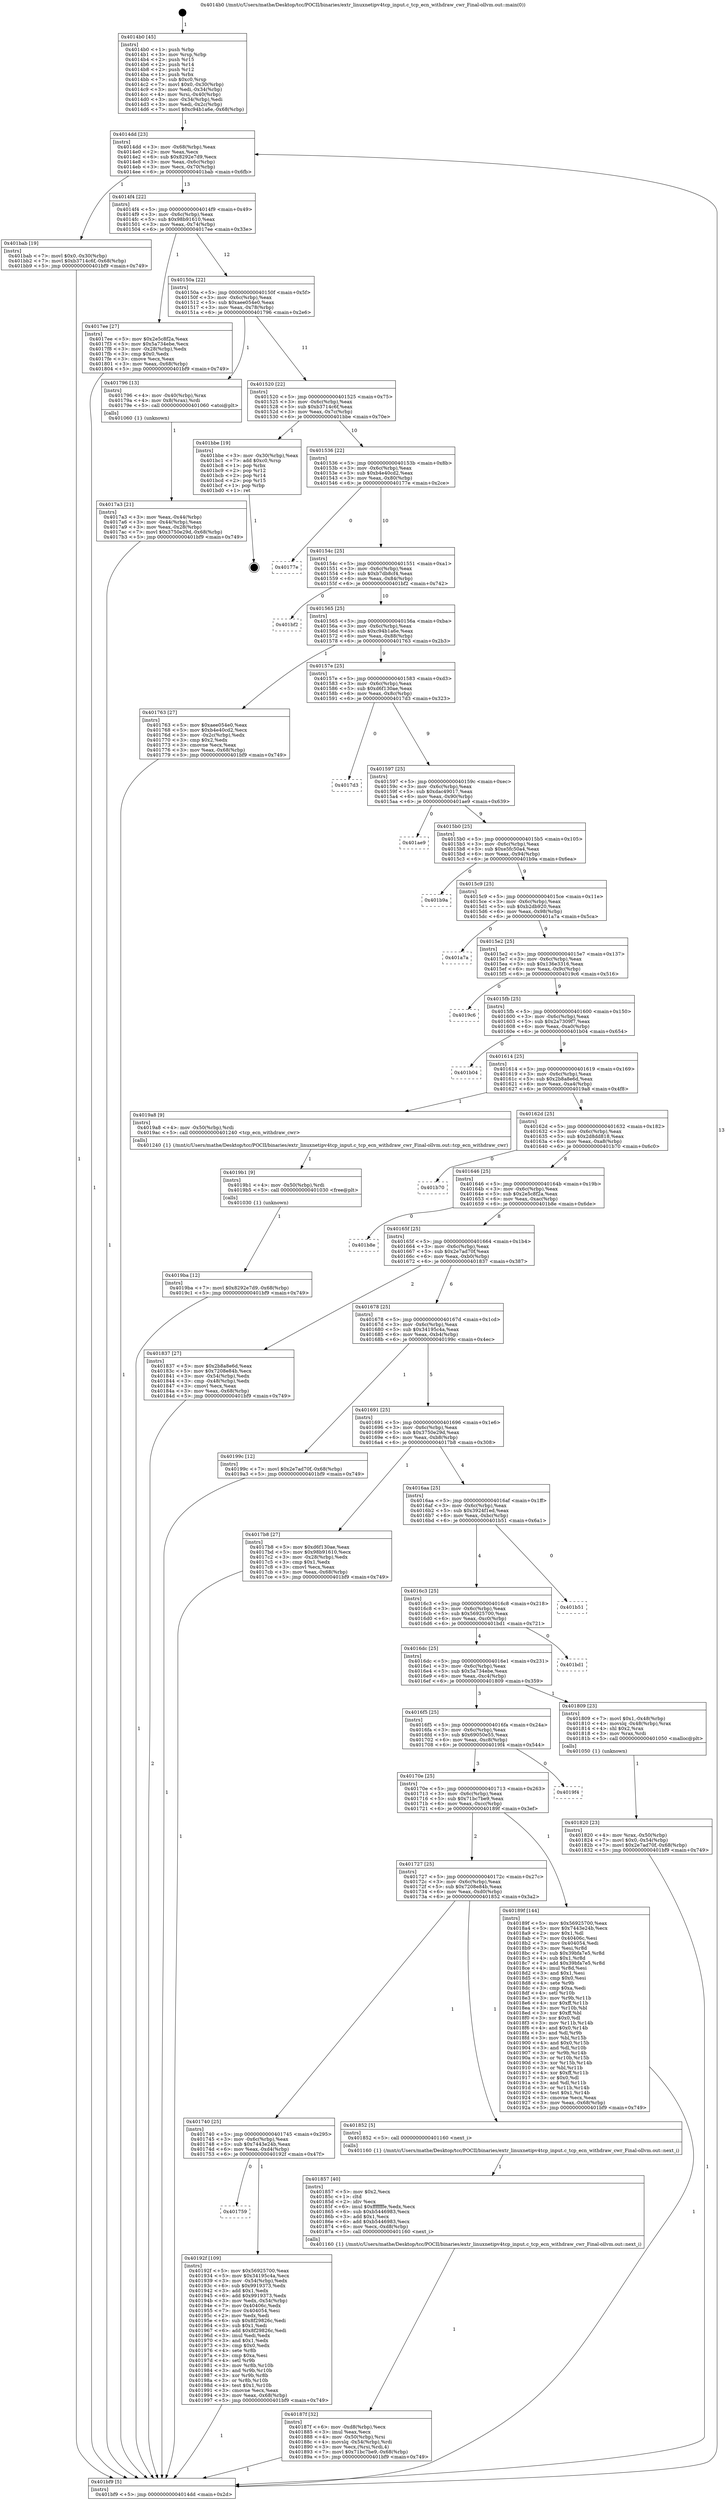 digraph "0x4014b0" {
  label = "0x4014b0 (/mnt/c/Users/mathe/Desktop/tcc/POCII/binaries/extr_linuxnetipv4tcp_input.c_tcp_ecn_withdraw_cwr_Final-ollvm.out::main(0))"
  labelloc = "t"
  node[shape=record]

  Entry [label="",width=0.3,height=0.3,shape=circle,fillcolor=black,style=filled]
  "0x4014dd" [label="{
     0x4014dd [23]\l
     | [instrs]\l
     &nbsp;&nbsp;0x4014dd \<+3\>: mov -0x68(%rbp),%eax\l
     &nbsp;&nbsp;0x4014e0 \<+2\>: mov %eax,%ecx\l
     &nbsp;&nbsp;0x4014e2 \<+6\>: sub $0x8292e7d9,%ecx\l
     &nbsp;&nbsp;0x4014e8 \<+3\>: mov %eax,-0x6c(%rbp)\l
     &nbsp;&nbsp;0x4014eb \<+3\>: mov %ecx,-0x70(%rbp)\l
     &nbsp;&nbsp;0x4014ee \<+6\>: je 0000000000401bab \<main+0x6fb\>\l
  }"]
  "0x401bab" [label="{
     0x401bab [19]\l
     | [instrs]\l
     &nbsp;&nbsp;0x401bab \<+7\>: movl $0x0,-0x30(%rbp)\l
     &nbsp;&nbsp;0x401bb2 \<+7\>: movl $0xb3714c6f,-0x68(%rbp)\l
     &nbsp;&nbsp;0x401bb9 \<+5\>: jmp 0000000000401bf9 \<main+0x749\>\l
  }"]
  "0x4014f4" [label="{
     0x4014f4 [22]\l
     | [instrs]\l
     &nbsp;&nbsp;0x4014f4 \<+5\>: jmp 00000000004014f9 \<main+0x49\>\l
     &nbsp;&nbsp;0x4014f9 \<+3\>: mov -0x6c(%rbp),%eax\l
     &nbsp;&nbsp;0x4014fc \<+5\>: sub $0x98b91610,%eax\l
     &nbsp;&nbsp;0x401501 \<+3\>: mov %eax,-0x74(%rbp)\l
     &nbsp;&nbsp;0x401504 \<+6\>: je 00000000004017ee \<main+0x33e\>\l
  }"]
  Exit [label="",width=0.3,height=0.3,shape=circle,fillcolor=black,style=filled,peripheries=2]
  "0x4017ee" [label="{
     0x4017ee [27]\l
     | [instrs]\l
     &nbsp;&nbsp;0x4017ee \<+5\>: mov $0x2e5c8f2a,%eax\l
     &nbsp;&nbsp;0x4017f3 \<+5\>: mov $0x5a734ebe,%ecx\l
     &nbsp;&nbsp;0x4017f8 \<+3\>: mov -0x28(%rbp),%edx\l
     &nbsp;&nbsp;0x4017fb \<+3\>: cmp $0x0,%edx\l
     &nbsp;&nbsp;0x4017fe \<+3\>: cmove %ecx,%eax\l
     &nbsp;&nbsp;0x401801 \<+3\>: mov %eax,-0x68(%rbp)\l
     &nbsp;&nbsp;0x401804 \<+5\>: jmp 0000000000401bf9 \<main+0x749\>\l
  }"]
  "0x40150a" [label="{
     0x40150a [22]\l
     | [instrs]\l
     &nbsp;&nbsp;0x40150a \<+5\>: jmp 000000000040150f \<main+0x5f\>\l
     &nbsp;&nbsp;0x40150f \<+3\>: mov -0x6c(%rbp),%eax\l
     &nbsp;&nbsp;0x401512 \<+5\>: sub $0xaee054e0,%eax\l
     &nbsp;&nbsp;0x401517 \<+3\>: mov %eax,-0x78(%rbp)\l
     &nbsp;&nbsp;0x40151a \<+6\>: je 0000000000401796 \<main+0x2e6\>\l
  }"]
  "0x4019ba" [label="{
     0x4019ba [12]\l
     | [instrs]\l
     &nbsp;&nbsp;0x4019ba \<+7\>: movl $0x8292e7d9,-0x68(%rbp)\l
     &nbsp;&nbsp;0x4019c1 \<+5\>: jmp 0000000000401bf9 \<main+0x749\>\l
  }"]
  "0x401796" [label="{
     0x401796 [13]\l
     | [instrs]\l
     &nbsp;&nbsp;0x401796 \<+4\>: mov -0x40(%rbp),%rax\l
     &nbsp;&nbsp;0x40179a \<+4\>: mov 0x8(%rax),%rdi\l
     &nbsp;&nbsp;0x40179e \<+5\>: call 0000000000401060 \<atoi@plt\>\l
     | [calls]\l
     &nbsp;&nbsp;0x401060 \{1\} (unknown)\l
  }"]
  "0x401520" [label="{
     0x401520 [22]\l
     | [instrs]\l
     &nbsp;&nbsp;0x401520 \<+5\>: jmp 0000000000401525 \<main+0x75\>\l
     &nbsp;&nbsp;0x401525 \<+3\>: mov -0x6c(%rbp),%eax\l
     &nbsp;&nbsp;0x401528 \<+5\>: sub $0xb3714c6f,%eax\l
     &nbsp;&nbsp;0x40152d \<+3\>: mov %eax,-0x7c(%rbp)\l
     &nbsp;&nbsp;0x401530 \<+6\>: je 0000000000401bbe \<main+0x70e\>\l
  }"]
  "0x4019b1" [label="{
     0x4019b1 [9]\l
     | [instrs]\l
     &nbsp;&nbsp;0x4019b1 \<+4\>: mov -0x50(%rbp),%rdi\l
     &nbsp;&nbsp;0x4019b5 \<+5\>: call 0000000000401030 \<free@plt\>\l
     | [calls]\l
     &nbsp;&nbsp;0x401030 \{1\} (unknown)\l
  }"]
  "0x401bbe" [label="{
     0x401bbe [19]\l
     | [instrs]\l
     &nbsp;&nbsp;0x401bbe \<+3\>: mov -0x30(%rbp),%eax\l
     &nbsp;&nbsp;0x401bc1 \<+7\>: add $0xc0,%rsp\l
     &nbsp;&nbsp;0x401bc8 \<+1\>: pop %rbx\l
     &nbsp;&nbsp;0x401bc9 \<+2\>: pop %r12\l
     &nbsp;&nbsp;0x401bcb \<+2\>: pop %r14\l
     &nbsp;&nbsp;0x401bcd \<+2\>: pop %r15\l
     &nbsp;&nbsp;0x401bcf \<+1\>: pop %rbp\l
     &nbsp;&nbsp;0x401bd0 \<+1\>: ret\l
  }"]
  "0x401536" [label="{
     0x401536 [22]\l
     | [instrs]\l
     &nbsp;&nbsp;0x401536 \<+5\>: jmp 000000000040153b \<main+0x8b\>\l
     &nbsp;&nbsp;0x40153b \<+3\>: mov -0x6c(%rbp),%eax\l
     &nbsp;&nbsp;0x40153e \<+5\>: sub $0xb4e40cd2,%eax\l
     &nbsp;&nbsp;0x401543 \<+3\>: mov %eax,-0x80(%rbp)\l
     &nbsp;&nbsp;0x401546 \<+6\>: je 000000000040177e \<main+0x2ce\>\l
  }"]
  "0x401759" [label="{
     0x401759\l
  }", style=dashed]
  "0x40177e" [label="{
     0x40177e\l
  }", style=dashed]
  "0x40154c" [label="{
     0x40154c [25]\l
     | [instrs]\l
     &nbsp;&nbsp;0x40154c \<+5\>: jmp 0000000000401551 \<main+0xa1\>\l
     &nbsp;&nbsp;0x401551 \<+3\>: mov -0x6c(%rbp),%eax\l
     &nbsp;&nbsp;0x401554 \<+5\>: sub $0xb7db8cf4,%eax\l
     &nbsp;&nbsp;0x401559 \<+6\>: mov %eax,-0x84(%rbp)\l
     &nbsp;&nbsp;0x40155f \<+6\>: je 0000000000401bf2 \<main+0x742\>\l
  }"]
  "0x40192f" [label="{
     0x40192f [109]\l
     | [instrs]\l
     &nbsp;&nbsp;0x40192f \<+5\>: mov $0x56925700,%eax\l
     &nbsp;&nbsp;0x401934 \<+5\>: mov $0x34195c4a,%ecx\l
     &nbsp;&nbsp;0x401939 \<+3\>: mov -0x54(%rbp),%edx\l
     &nbsp;&nbsp;0x40193c \<+6\>: sub $0x9919373,%edx\l
     &nbsp;&nbsp;0x401942 \<+3\>: add $0x1,%edx\l
     &nbsp;&nbsp;0x401945 \<+6\>: add $0x9919373,%edx\l
     &nbsp;&nbsp;0x40194b \<+3\>: mov %edx,-0x54(%rbp)\l
     &nbsp;&nbsp;0x40194e \<+7\>: mov 0x40406c,%edx\l
     &nbsp;&nbsp;0x401955 \<+7\>: mov 0x404054,%esi\l
     &nbsp;&nbsp;0x40195c \<+2\>: mov %edx,%edi\l
     &nbsp;&nbsp;0x40195e \<+6\>: sub $0x8f29826c,%edi\l
     &nbsp;&nbsp;0x401964 \<+3\>: sub $0x1,%edi\l
     &nbsp;&nbsp;0x401967 \<+6\>: add $0x8f29826c,%edi\l
     &nbsp;&nbsp;0x40196d \<+3\>: imul %edi,%edx\l
     &nbsp;&nbsp;0x401970 \<+3\>: and $0x1,%edx\l
     &nbsp;&nbsp;0x401973 \<+3\>: cmp $0x0,%edx\l
     &nbsp;&nbsp;0x401976 \<+4\>: sete %r8b\l
     &nbsp;&nbsp;0x40197a \<+3\>: cmp $0xa,%esi\l
     &nbsp;&nbsp;0x40197d \<+4\>: setl %r9b\l
     &nbsp;&nbsp;0x401981 \<+3\>: mov %r8b,%r10b\l
     &nbsp;&nbsp;0x401984 \<+3\>: and %r9b,%r10b\l
     &nbsp;&nbsp;0x401987 \<+3\>: xor %r9b,%r8b\l
     &nbsp;&nbsp;0x40198a \<+3\>: or %r8b,%r10b\l
     &nbsp;&nbsp;0x40198d \<+4\>: test $0x1,%r10b\l
     &nbsp;&nbsp;0x401991 \<+3\>: cmovne %ecx,%eax\l
     &nbsp;&nbsp;0x401994 \<+3\>: mov %eax,-0x68(%rbp)\l
     &nbsp;&nbsp;0x401997 \<+5\>: jmp 0000000000401bf9 \<main+0x749\>\l
  }"]
  "0x401bf2" [label="{
     0x401bf2\l
  }", style=dashed]
  "0x401565" [label="{
     0x401565 [25]\l
     | [instrs]\l
     &nbsp;&nbsp;0x401565 \<+5\>: jmp 000000000040156a \<main+0xba\>\l
     &nbsp;&nbsp;0x40156a \<+3\>: mov -0x6c(%rbp),%eax\l
     &nbsp;&nbsp;0x40156d \<+5\>: sub $0xc94b1a6e,%eax\l
     &nbsp;&nbsp;0x401572 \<+6\>: mov %eax,-0x88(%rbp)\l
     &nbsp;&nbsp;0x401578 \<+6\>: je 0000000000401763 \<main+0x2b3\>\l
  }"]
  "0x40187f" [label="{
     0x40187f [32]\l
     | [instrs]\l
     &nbsp;&nbsp;0x40187f \<+6\>: mov -0xd8(%rbp),%ecx\l
     &nbsp;&nbsp;0x401885 \<+3\>: imul %eax,%ecx\l
     &nbsp;&nbsp;0x401888 \<+4\>: mov -0x50(%rbp),%rsi\l
     &nbsp;&nbsp;0x40188c \<+4\>: movslq -0x54(%rbp),%rdi\l
     &nbsp;&nbsp;0x401890 \<+3\>: mov %ecx,(%rsi,%rdi,4)\l
     &nbsp;&nbsp;0x401893 \<+7\>: movl $0x71bc7be9,-0x68(%rbp)\l
     &nbsp;&nbsp;0x40189a \<+5\>: jmp 0000000000401bf9 \<main+0x749\>\l
  }"]
  "0x401763" [label="{
     0x401763 [27]\l
     | [instrs]\l
     &nbsp;&nbsp;0x401763 \<+5\>: mov $0xaee054e0,%eax\l
     &nbsp;&nbsp;0x401768 \<+5\>: mov $0xb4e40cd2,%ecx\l
     &nbsp;&nbsp;0x40176d \<+3\>: mov -0x2c(%rbp),%edx\l
     &nbsp;&nbsp;0x401770 \<+3\>: cmp $0x2,%edx\l
     &nbsp;&nbsp;0x401773 \<+3\>: cmovne %ecx,%eax\l
     &nbsp;&nbsp;0x401776 \<+3\>: mov %eax,-0x68(%rbp)\l
     &nbsp;&nbsp;0x401779 \<+5\>: jmp 0000000000401bf9 \<main+0x749\>\l
  }"]
  "0x40157e" [label="{
     0x40157e [25]\l
     | [instrs]\l
     &nbsp;&nbsp;0x40157e \<+5\>: jmp 0000000000401583 \<main+0xd3\>\l
     &nbsp;&nbsp;0x401583 \<+3\>: mov -0x6c(%rbp),%eax\l
     &nbsp;&nbsp;0x401586 \<+5\>: sub $0xd6f130ae,%eax\l
     &nbsp;&nbsp;0x40158b \<+6\>: mov %eax,-0x8c(%rbp)\l
     &nbsp;&nbsp;0x401591 \<+6\>: je 00000000004017d3 \<main+0x323\>\l
  }"]
  "0x401bf9" [label="{
     0x401bf9 [5]\l
     | [instrs]\l
     &nbsp;&nbsp;0x401bf9 \<+5\>: jmp 00000000004014dd \<main+0x2d\>\l
  }"]
  "0x4014b0" [label="{
     0x4014b0 [45]\l
     | [instrs]\l
     &nbsp;&nbsp;0x4014b0 \<+1\>: push %rbp\l
     &nbsp;&nbsp;0x4014b1 \<+3\>: mov %rsp,%rbp\l
     &nbsp;&nbsp;0x4014b4 \<+2\>: push %r15\l
     &nbsp;&nbsp;0x4014b6 \<+2\>: push %r14\l
     &nbsp;&nbsp;0x4014b8 \<+2\>: push %r12\l
     &nbsp;&nbsp;0x4014ba \<+1\>: push %rbx\l
     &nbsp;&nbsp;0x4014bb \<+7\>: sub $0xc0,%rsp\l
     &nbsp;&nbsp;0x4014c2 \<+7\>: movl $0x0,-0x30(%rbp)\l
     &nbsp;&nbsp;0x4014c9 \<+3\>: mov %edi,-0x34(%rbp)\l
     &nbsp;&nbsp;0x4014cc \<+4\>: mov %rsi,-0x40(%rbp)\l
     &nbsp;&nbsp;0x4014d0 \<+3\>: mov -0x34(%rbp),%edi\l
     &nbsp;&nbsp;0x4014d3 \<+3\>: mov %edi,-0x2c(%rbp)\l
     &nbsp;&nbsp;0x4014d6 \<+7\>: movl $0xc94b1a6e,-0x68(%rbp)\l
  }"]
  "0x4017a3" [label="{
     0x4017a3 [21]\l
     | [instrs]\l
     &nbsp;&nbsp;0x4017a3 \<+3\>: mov %eax,-0x44(%rbp)\l
     &nbsp;&nbsp;0x4017a6 \<+3\>: mov -0x44(%rbp),%eax\l
     &nbsp;&nbsp;0x4017a9 \<+3\>: mov %eax,-0x28(%rbp)\l
     &nbsp;&nbsp;0x4017ac \<+7\>: movl $0x3750e29d,-0x68(%rbp)\l
     &nbsp;&nbsp;0x4017b3 \<+5\>: jmp 0000000000401bf9 \<main+0x749\>\l
  }"]
  "0x401857" [label="{
     0x401857 [40]\l
     | [instrs]\l
     &nbsp;&nbsp;0x401857 \<+5\>: mov $0x2,%ecx\l
     &nbsp;&nbsp;0x40185c \<+1\>: cltd\l
     &nbsp;&nbsp;0x40185d \<+2\>: idiv %ecx\l
     &nbsp;&nbsp;0x40185f \<+6\>: imul $0xfffffffe,%edx,%ecx\l
     &nbsp;&nbsp;0x401865 \<+6\>: sub $0xb5446983,%ecx\l
     &nbsp;&nbsp;0x40186b \<+3\>: add $0x1,%ecx\l
     &nbsp;&nbsp;0x40186e \<+6\>: add $0xb5446983,%ecx\l
     &nbsp;&nbsp;0x401874 \<+6\>: mov %ecx,-0xd8(%rbp)\l
     &nbsp;&nbsp;0x40187a \<+5\>: call 0000000000401160 \<next_i\>\l
     | [calls]\l
     &nbsp;&nbsp;0x401160 \{1\} (/mnt/c/Users/mathe/Desktop/tcc/POCII/binaries/extr_linuxnetipv4tcp_input.c_tcp_ecn_withdraw_cwr_Final-ollvm.out::next_i)\l
  }"]
  "0x4017d3" [label="{
     0x4017d3\l
  }", style=dashed]
  "0x401597" [label="{
     0x401597 [25]\l
     | [instrs]\l
     &nbsp;&nbsp;0x401597 \<+5\>: jmp 000000000040159c \<main+0xec\>\l
     &nbsp;&nbsp;0x40159c \<+3\>: mov -0x6c(%rbp),%eax\l
     &nbsp;&nbsp;0x40159f \<+5\>: sub $0xdac49017,%eax\l
     &nbsp;&nbsp;0x4015a4 \<+6\>: mov %eax,-0x90(%rbp)\l
     &nbsp;&nbsp;0x4015aa \<+6\>: je 0000000000401ae9 \<main+0x639\>\l
  }"]
  "0x401740" [label="{
     0x401740 [25]\l
     | [instrs]\l
     &nbsp;&nbsp;0x401740 \<+5\>: jmp 0000000000401745 \<main+0x295\>\l
     &nbsp;&nbsp;0x401745 \<+3\>: mov -0x6c(%rbp),%eax\l
     &nbsp;&nbsp;0x401748 \<+5\>: sub $0x7443e24b,%eax\l
     &nbsp;&nbsp;0x40174d \<+6\>: mov %eax,-0xd4(%rbp)\l
     &nbsp;&nbsp;0x401753 \<+6\>: je 000000000040192f \<main+0x47f\>\l
  }"]
  "0x401ae9" [label="{
     0x401ae9\l
  }", style=dashed]
  "0x4015b0" [label="{
     0x4015b0 [25]\l
     | [instrs]\l
     &nbsp;&nbsp;0x4015b0 \<+5\>: jmp 00000000004015b5 \<main+0x105\>\l
     &nbsp;&nbsp;0x4015b5 \<+3\>: mov -0x6c(%rbp),%eax\l
     &nbsp;&nbsp;0x4015b8 \<+5\>: sub $0xe5fc50a4,%eax\l
     &nbsp;&nbsp;0x4015bd \<+6\>: mov %eax,-0x94(%rbp)\l
     &nbsp;&nbsp;0x4015c3 \<+6\>: je 0000000000401b9a \<main+0x6ea\>\l
  }"]
  "0x401852" [label="{
     0x401852 [5]\l
     | [instrs]\l
     &nbsp;&nbsp;0x401852 \<+5\>: call 0000000000401160 \<next_i\>\l
     | [calls]\l
     &nbsp;&nbsp;0x401160 \{1\} (/mnt/c/Users/mathe/Desktop/tcc/POCII/binaries/extr_linuxnetipv4tcp_input.c_tcp_ecn_withdraw_cwr_Final-ollvm.out::next_i)\l
  }"]
  "0x401b9a" [label="{
     0x401b9a\l
  }", style=dashed]
  "0x4015c9" [label="{
     0x4015c9 [25]\l
     | [instrs]\l
     &nbsp;&nbsp;0x4015c9 \<+5\>: jmp 00000000004015ce \<main+0x11e\>\l
     &nbsp;&nbsp;0x4015ce \<+3\>: mov -0x6c(%rbp),%eax\l
     &nbsp;&nbsp;0x4015d1 \<+5\>: sub $0xb2db920,%eax\l
     &nbsp;&nbsp;0x4015d6 \<+6\>: mov %eax,-0x98(%rbp)\l
     &nbsp;&nbsp;0x4015dc \<+6\>: je 0000000000401a7a \<main+0x5ca\>\l
  }"]
  "0x401727" [label="{
     0x401727 [25]\l
     | [instrs]\l
     &nbsp;&nbsp;0x401727 \<+5\>: jmp 000000000040172c \<main+0x27c\>\l
     &nbsp;&nbsp;0x40172c \<+3\>: mov -0x6c(%rbp),%eax\l
     &nbsp;&nbsp;0x40172f \<+5\>: sub $0x7208e84b,%eax\l
     &nbsp;&nbsp;0x401734 \<+6\>: mov %eax,-0xd0(%rbp)\l
     &nbsp;&nbsp;0x40173a \<+6\>: je 0000000000401852 \<main+0x3a2\>\l
  }"]
  "0x401a7a" [label="{
     0x401a7a\l
  }", style=dashed]
  "0x4015e2" [label="{
     0x4015e2 [25]\l
     | [instrs]\l
     &nbsp;&nbsp;0x4015e2 \<+5\>: jmp 00000000004015e7 \<main+0x137\>\l
     &nbsp;&nbsp;0x4015e7 \<+3\>: mov -0x6c(%rbp),%eax\l
     &nbsp;&nbsp;0x4015ea \<+5\>: sub $0x136e3316,%eax\l
     &nbsp;&nbsp;0x4015ef \<+6\>: mov %eax,-0x9c(%rbp)\l
     &nbsp;&nbsp;0x4015f5 \<+6\>: je 00000000004019c6 \<main+0x516\>\l
  }"]
  "0x40189f" [label="{
     0x40189f [144]\l
     | [instrs]\l
     &nbsp;&nbsp;0x40189f \<+5\>: mov $0x56925700,%eax\l
     &nbsp;&nbsp;0x4018a4 \<+5\>: mov $0x7443e24b,%ecx\l
     &nbsp;&nbsp;0x4018a9 \<+2\>: mov $0x1,%dl\l
     &nbsp;&nbsp;0x4018ab \<+7\>: mov 0x40406c,%esi\l
     &nbsp;&nbsp;0x4018b2 \<+7\>: mov 0x404054,%edi\l
     &nbsp;&nbsp;0x4018b9 \<+3\>: mov %esi,%r8d\l
     &nbsp;&nbsp;0x4018bc \<+7\>: sub $0x39bfa7e5,%r8d\l
     &nbsp;&nbsp;0x4018c3 \<+4\>: sub $0x1,%r8d\l
     &nbsp;&nbsp;0x4018c7 \<+7\>: add $0x39bfa7e5,%r8d\l
     &nbsp;&nbsp;0x4018ce \<+4\>: imul %r8d,%esi\l
     &nbsp;&nbsp;0x4018d2 \<+3\>: and $0x1,%esi\l
     &nbsp;&nbsp;0x4018d5 \<+3\>: cmp $0x0,%esi\l
     &nbsp;&nbsp;0x4018d8 \<+4\>: sete %r9b\l
     &nbsp;&nbsp;0x4018dc \<+3\>: cmp $0xa,%edi\l
     &nbsp;&nbsp;0x4018df \<+4\>: setl %r10b\l
     &nbsp;&nbsp;0x4018e3 \<+3\>: mov %r9b,%r11b\l
     &nbsp;&nbsp;0x4018e6 \<+4\>: xor $0xff,%r11b\l
     &nbsp;&nbsp;0x4018ea \<+3\>: mov %r10b,%bl\l
     &nbsp;&nbsp;0x4018ed \<+3\>: xor $0xff,%bl\l
     &nbsp;&nbsp;0x4018f0 \<+3\>: xor $0x0,%dl\l
     &nbsp;&nbsp;0x4018f3 \<+3\>: mov %r11b,%r14b\l
     &nbsp;&nbsp;0x4018f6 \<+4\>: and $0x0,%r14b\l
     &nbsp;&nbsp;0x4018fa \<+3\>: and %dl,%r9b\l
     &nbsp;&nbsp;0x4018fd \<+3\>: mov %bl,%r15b\l
     &nbsp;&nbsp;0x401900 \<+4\>: and $0x0,%r15b\l
     &nbsp;&nbsp;0x401904 \<+3\>: and %dl,%r10b\l
     &nbsp;&nbsp;0x401907 \<+3\>: or %r9b,%r14b\l
     &nbsp;&nbsp;0x40190a \<+3\>: or %r10b,%r15b\l
     &nbsp;&nbsp;0x40190d \<+3\>: xor %r15b,%r14b\l
     &nbsp;&nbsp;0x401910 \<+3\>: or %bl,%r11b\l
     &nbsp;&nbsp;0x401913 \<+4\>: xor $0xff,%r11b\l
     &nbsp;&nbsp;0x401917 \<+3\>: or $0x0,%dl\l
     &nbsp;&nbsp;0x40191a \<+3\>: and %dl,%r11b\l
     &nbsp;&nbsp;0x40191d \<+3\>: or %r11b,%r14b\l
     &nbsp;&nbsp;0x401920 \<+4\>: test $0x1,%r14b\l
     &nbsp;&nbsp;0x401924 \<+3\>: cmovne %ecx,%eax\l
     &nbsp;&nbsp;0x401927 \<+3\>: mov %eax,-0x68(%rbp)\l
     &nbsp;&nbsp;0x40192a \<+5\>: jmp 0000000000401bf9 \<main+0x749\>\l
  }"]
  "0x4019c6" [label="{
     0x4019c6\l
  }", style=dashed]
  "0x4015fb" [label="{
     0x4015fb [25]\l
     | [instrs]\l
     &nbsp;&nbsp;0x4015fb \<+5\>: jmp 0000000000401600 \<main+0x150\>\l
     &nbsp;&nbsp;0x401600 \<+3\>: mov -0x6c(%rbp),%eax\l
     &nbsp;&nbsp;0x401603 \<+5\>: sub $0x2a7309f7,%eax\l
     &nbsp;&nbsp;0x401608 \<+6\>: mov %eax,-0xa0(%rbp)\l
     &nbsp;&nbsp;0x40160e \<+6\>: je 0000000000401b04 \<main+0x654\>\l
  }"]
  "0x40170e" [label="{
     0x40170e [25]\l
     | [instrs]\l
     &nbsp;&nbsp;0x40170e \<+5\>: jmp 0000000000401713 \<main+0x263\>\l
     &nbsp;&nbsp;0x401713 \<+3\>: mov -0x6c(%rbp),%eax\l
     &nbsp;&nbsp;0x401716 \<+5\>: sub $0x71bc7be9,%eax\l
     &nbsp;&nbsp;0x40171b \<+6\>: mov %eax,-0xcc(%rbp)\l
     &nbsp;&nbsp;0x401721 \<+6\>: je 000000000040189f \<main+0x3ef\>\l
  }"]
  "0x401b04" [label="{
     0x401b04\l
  }", style=dashed]
  "0x401614" [label="{
     0x401614 [25]\l
     | [instrs]\l
     &nbsp;&nbsp;0x401614 \<+5\>: jmp 0000000000401619 \<main+0x169\>\l
     &nbsp;&nbsp;0x401619 \<+3\>: mov -0x6c(%rbp),%eax\l
     &nbsp;&nbsp;0x40161c \<+5\>: sub $0x2b8a8e6d,%eax\l
     &nbsp;&nbsp;0x401621 \<+6\>: mov %eax,-0xa4(%rbp)\l
     &nbsp;&nbsp;0x401627 \<+6\>: je 00000000004019a8 \<main+0x4f8\>\l
  }"]
  "0x4019f4" [label="{
     0x4019f4\l
  }", style=dashed]
  "0x4019a8" [label="{
     0x4019a8 [9]\l
     | [instrs]\l
     &nbsp;&nbsp;0x4019a8 \<+4\>: mov -0x50(%rbp),%rdi\l
     &nbsp;&nbsp;0x4019ac \<+5\>: call 0000000000401240 \<tcp_ecn_withdraw_cwr\>\l
     | [calls]\l
     &nbsp;&nbsp;0x401240 \{1\} (/mnt/c/Users/mathe/Desktop/tcc/POCII/binaries/extr_linuxnetipv4tcp_input.c_tcp_ecn_withdraw_cwr_Final-ollvm.out::tcp_ecn_withdraw_cwr)\l
  }"]
  "0x40162d" [label="{
     0x40162d [25]\l
     | [instrs]\l
     &nbsp;&nbsp;0x40162d \<+5\>: jmp 0000000000401632 \<main+0x182\>\l
     &nbsp;&nbsp;0x401632 \<+3\>: mov -0x6c(%rbp),%eax\l
     &nbsp;&nbsp;0x401635 \<+5\>: sub $0x2d8dd818,%eax\l
     &nbsp;&nbsp;0x40163a \<+6\>: mov %eax,-0xa8(%rbp)\l
     &nbsp;&nbsp;0x401640 \<+6\>: je 0000000000401b70 \<main+0x6c0\>\l
  }"]
  "0x401820" [label="{
     0x401820 [23]\l
     | [instrs]\l
     &nbsp;&nbsp;0x401820 \<+4\>: mov %rax,-0x50(%rbp)\l
     &nbsp;&nbsp;0x401824 \<+7\>: movl $0x0,-0x54(%rbp)\l
     &nbsp;&nbsp;0x40182b \<+7\>: movl $0x2e7ad70f,-0x68(%rbp)\l
     &nbsp;&nbsp;0x401832 \<+5\>: jmp 0000000000401bf9 \<main+0x749\>\l
  }"]
  "0x401b70" [label="{
     0x401b70\l
  }", style=dashed]
  "0x401646" [label="{
     0x401646 [25]\l
     | [instrs]\l
     &nbsp;&nbsp;0x401646 \<+5\>: jmp 000000000040164b \<main+0x19b\>\l
     &nbsp;&nbsp;0x40164b \<+3\>: mov -0x6c(%rbp),%eax\l
     &nbsp;&nbsp;0x40164e \<+5\>: sub $0x2e5c8f2a,%eax\l
     &nbsp;&nbsp;0x401653 \<+6\>: mov %eax,-0xac(%rbp)\l
     &nbsp;&nbsp;0x401659 \<+6\>: je 0000000000401b8e \<main+0x6de\>\l
  }"]
  "0x4016f5" [label="{
     0x4016f5 [25]\l
     | [instrs]\l
     &nbsp;&nbsp;0x4016f5 \<+5\>: jmp 00000000004016fa \<main+0x24a\>\l
     &nbsp;&nbsp;0x4016fa \<+3\>: mov -0x6c(%rbp),%eax\l
     &nbsp;&nbsp;0x4016fd \<+5\>: sub $0x69050e55,%eax\l
     &nbsp;&nbsp;0x401702 \<+6\>: mov %eax,-0xc8(%rbp)\l
     &nbsp;&nbsp;0x401708 \<+6\>: je 00000000004019f4 \<main+0x544\>\l
  }"]
  "0x401b8e" [label="{
     0x401b8e\l
  }", style=dashed]
  "0x40165f" [label="{
     0x40165f [25]\l
     | [instrs]\l
     &nbsp;&nbsp;0x40165f \<+5\>: jmp 0000000000401664 \<main+0x1b4\>\l
     &nbsp;&nbsp;0x401664 \<+3\>: mov -0x6c(%rbp),%eax\l
     &nbsp;&nbsp;0x401667 \<+5\>: sub $0x2e7ad70f,%eax\l
     &nbsp;&nbsp;0x40166c \<+6\>: mov %eax,-0xb0(%rbp)\l
     &nbsp;&nbsp;0x401672 \<+6\>: je 0000000000401837 \<main+0x387\>\l
  }"]
  "0x401809" [label="{
     0x401809 [23]\l
     | [instrs]\l
     &nbsp;&nbsp;0x401809 \<+7\>: movl $0x1,-0x48(%rbp)\l
     &nbsp;&nbsp;0x401810 \<+4\>: movslq -0x48(%rbp),%rax\l
     &nbsp;&nbsp;0x401814 \<+4\>: shl $0x2,%rax\l
     &nbsp;&nbsp;0x401818 \<+3\>: mov %rax,%rdi\l
     &nbsp;&nbsp;0x40181b \<+5\>: call 0000000000401050 \<malloc@plt\>\l
     | [calls]\l
     &nbsp;&nbsp;0x401050 \{1\} (unknown)\l
  }"]
  "0x401837" [label="{
     0x401837 [27]\l
     | [instrs]\l
     &nbsp;&nbsp;0x401837 \<+5\>: mov $0x2b8a8e6d,%eax\l
     &nbsp;&nbsp;0x40183c \<+5\>: mov $0x7208e84b,%ecx\l
     &nbsp;&nbsp;0x401841 \<+3\>: mov -0x54(%rbp),%edx\l
     &nbsp;&nbsp;0x401844 \<+3\>: cmp -0x48(%rbp),%edx\l
     &nbsp;&nbsp;0x401847 \<+3\>: cmovl %ecx,%eax\l
     &nbsp;&nbsp;0x40184a \<+3\>: mov %eax,-0x68(%rbp)\l
     &nbsp;&nbsp;0x40184d \<+5\>: jmp 0000000000401bf9 \<main+0x749\>\l
  }"]
  "0x401678" [label="{
     0x401678 [25]\l
     | [instrs]\l
     &nbsp;&nbsp;0x401678 \<+5\>: jmp 000000000040167d \<main+0x1cd\>\l
     &nbsp;&nbsp;0x40167d \<+3\>: mov -0x6c(%rbp),%eax\l
     &nbsp;&nbsp;0x401680 \<+5\>: sub $0x34195c4a,%eax\l
     &nbsp;&nbsp;0x401685 \<+6\>: mov %eax,-0xb4(%rbp)\l
     &nbsp;&nbsp;0x40168b \<+6\>: je 000000000040199c \<main+0x4ec\>\l
  }"]
  "0x4016dc" [label="{
     0x4016dc [25]\l
     | [instrs]\l
     &nbsp;&nbsp;0x4016dc \<+5\>: jmp 00000000004016e1 \<main+0x231\>\l
     &nbsp;&nbsp;0x4016e1 \<+3\>: mov -0x6c(%rbp),%eax\l
     &nbsp;&nbsp;0x4016e4 \<+5\>: sub $0x5a734ebe,%eax\l
     &nbsp;&nbsp;0x4016e9 \<+6\>: mov %eax,-0xc4(%rbp)\l
     &nbsp;&nbsp;0x4016ef \<+6\>: je 0000000000401809 \<main+0x359\>\l
  }"]
  "0x40199c" [label="{
     0x40199c [12]\l
     | [instrs]\l
     &nbsp;&nbsp;0x40199c \<+7\>: movl $0x2e7ad70f,-0x68(%rbp)\l
     &nbsp;&nbsp;0x4019a3 \<+5\>: jmp 0000000000401bf9 \<main+0x749\>\l
  }"]
  "0x401691" [label="{
     0x401691 [25]\l
     | [instrs]\l
     &nbsp;&nbsp;0x401691 \<+5\>: jmp 0000000000401696 \<main+0x1e6\>\l
     &nbsp;&nbsp;0x401696 \<+3\>: mov -0x6c(%rbp),%eax\l
     &nbsp;&nbsp;0x401699 \<+5\>: sub $0x3750e29d,%eax\l
     &nbsp;&nbsp;0x40169e \<+6\>: mov %eax,-0xb8(%rbp)\l
     &nbsp;&nbsp;0x4016a4 \<+6\>: je 00000000004017b8 \<main+0x308\>\l
  }"]
  "0x401bd1" [label="{
     0x401bd1\l
  }", style=dashed]
  "0x4017b8" [label="{
     0x4017b8 [27]\l
     | [instrs]\l
     &nbsp;&nbsp;0x4017b8 \<+5\>: mov $0xd6f130ae,%eax\l
     &nbsp;&nbsp;0x4017bd \<+5\>: mov $0x98b91610,%ecx\l
     &nbsp;&nbsp;0x4017c2 \<+3\>: mov -0x28(%rbp),%edx\l
     &nbsp;&nbsp;0x4017c5 \<+3\>: cmp $0x1,%edx\l
     &nbsp;&nbsp;0x4017c8 \<+3\>: cmovl %ecx,%eax\l
     &nbsp;&nbsp;0x4017cb \<+3\>: mov %eax,-0x68(%rbp)\l
     &nbsp;&nbsp;0x4017ce \<+5\>: jmp 0000000000401bf9 \<main+0x749\>\l
  }"]
  "0x4016aa" [label="{
     0x4016aa [25]\l
     | [instrs]\l
     &nbsp;&nbsp;0x4016aa \<+5\>: jmp 00000000004016af \<main+0x1ff\>\l
     &nbsp;&nbsp;0x4016af \<+3\>: mov -0x6c(%rbp),%eax\l
     &nbsp;&nbsp;0x4016b2 \<+5\>: sub $0x3924f1ed,%eax\l
     &nbsp;&nbsp;0x4016b7 \<+6\>: mov %eax,-0xbc(%rbp)\l
     &nbsp;&nbsp;0x4016bd \<+6\>: je 0000000000401b51 \<main+0x6a1\>\l
  }"]
  "0x4016c3" [label="{
     0x4016c3 [25]\l
     | [instrs]\l
     &nbsp;&nbsp;0x4016c3 \<+5\>: jmp 00000000004016c8 \<main+0x218\>\l
     &nbsp;&nbsp;0x4016c8 \<+3\>: mov -0x6c(%rbp),%eax\l
     &nbsp;&nbsp;0x4016cb \<+5\>: sub $0x56925700,%eax\l
     &nbsp;&nbsp;0x4016d0 \<+6\>: mov %eax,-0xc0(%rbp)\l
     &nbsp;&nbsp;0x4016d6 \<+6\>: je 0000000000401bd1 \<main+0x721\>\l
  }"]
  "0x401b51" [label="{
     0x401b51\l
  }", style=dashed]
  Entry -> "0x4014b0" [label=" 1"]
  "0x4014dd" -> "0x401bab" [label=" 1"]
  "0x4014dd" -> "0x4014f4" [label=" 13"]
  "0x401bbe" -> Exit [label=" 1"]
  "0x4014f4" -> "0x4017ee" [label=" 1"]
  "0x4014f4" -> "0x40150a" [label=" 12"]
  "0x401bab" -> "0x401bf9" [label=" 1"]
  "0x40150a" -> "0x401796" [label=" 1"]
  "0x40150a" -> "0x401520" [label=" 11"]
  "0x4019ba" -> "0x401bf9" [label=" 1"]
  "0x401520" -> "0x401bbe" [label=" 1"]
  "0x401520" -> "0x401536" [label=" 10"]
  "0x4019b1" -> "0x4019ba" [label=" 1"]
  "0x401536" -> "0x40177e" [label=" 0"]
  "0x401536" -> "0x40154c" [label=" 10"]
  "0x4019a8" -> "0x4019b1" [label=" 1"]
  "0x40154c" -> "0x401bf2" [label=" 0"]
  "0x40154c" -> "0x401565" [label=" 10"]
  "0x40199c" -> "0x401bf9" [label=" 1"]
  "0x401565" -> "0x401763" [label=" 1"]
  "0x401565" -> "0x40157e" [label=" 9"]
  "0x401763" -> "0x401bf9" [label=" 1"]
  "0x4014b0" -> "0x4014dd" [label=" 1"]
  "0x401bf9" -> "0x4014dd" [label=" 13"]
  "0x401796" -> "0x4017a3" [label=" 1"]
  "0x4017a3" -> "0x401bf9" [label=" 1"]
  "0x401740" -> "0x401759" [label=" 0"]
  "0x40157e" -> "0x4017d3" [label=" 0"]
  "0x40157e" -> "0x401597" [label=" 9"]
  "0x401740" -> "0x40192f" [label=" 1"]
  "0x401597" -> "0x401ae9" [label=" 0"]
  "0x401597" -> "0x4015b0" [label=" 9"]
  "0x40192f" -> "0x401bf9" [label=" 1"]
  "0x4015b0" -> "0x401b9a" [label=" 0"]
  "0x4015b0" -> "0x4015c9" [label=" 9"]
  "0x40189f" -> "0x401bf9" [label=" 1"]
  "0x4015c9" -> "0x401a7a" [label=" 0"]
  "0x4015c9" -> "0x4015e2" [label=" 9"]
  "0x401857" -> "0x40187f" [label=" 1"]
  "0x4015e2" -> "0x4019c6" [label=" 0"]
  "0x4015e2" -> "0x4015fb" [label=" 9"]
  "0x401852" -> "0x401857" [label=" 1"]
  "0x4015fb" -> "0x401b04" [label=" 0"]
  "0x4015fb" -> "0x401614" [label=" 9"]
  "0x401727" -> "0x401852" [label=" 1"]
  "0x401614" -> "0x4019a8" [label=" 1"]
  "0x401614" -> "0x40162d" [label=" 8"]
  "0x40187f" -> "0x401bf9" [label=" 1"]
  "0x40162d" -> "0x401b70" [label=" 0"]
  "0x40162d" -> "0x401646" [label=" 8"]
  "0x40170e" -> "0x40189f" [label=" 1"]
  "0x401646" -> "0x401b8e" [label=" 0"]
  "0x401646" -> "0x40165f" [label=" 8"]
  "0x401727" -> "0x401740" [label=" 1"]
  "0x40165f" -> "0x401837" [label=" 2"]
  "0x40165f" -> "0x401678" [label=" 6"]
  "0x4016f5" -> "0x40170e" [label=" 3"]
  "0x401678" -> "0x40199c" [label=" 1"]
  "0x401678" -> "0x401691" [label=" 5"]
  "0x40170e" -> "0x401727" [label=" 2"]
  "0x401691" -> "0x4017b8" [label=" 1"]
  "0x401691" -> "0x4016aa" [label=" 4"]
  "0x4017b8" -> "0x401bf9" [label=" 1"]
  "0x4017ee" -> "0x401bf9" [label=" 1"]
  "0x401837" -> "0x401bf9" [label=" 2"]
  "0x4016aa" -> "0x401b51" [label=" 0"]
  "0x4016aa" -> "0x4016c3" [label=" 4"]
  "0x401820" -> "0x401bf9" [label=" 1"]
  "0x4016c3" -> "0x401bd1" [label=" 0"]
  "0x4016c3" -> "0x4016dc" [label=" 4"]
  "0x4016f5" -> "0x4019f4" [label=" 0"]
  "0x4016dc" -> "0x401809" [label=" 1"]
  "0x4016dc" -> "0x4016f5" [label=" 3"]
  "0x401809" -> "0x401820" [label=" 1"]
}
